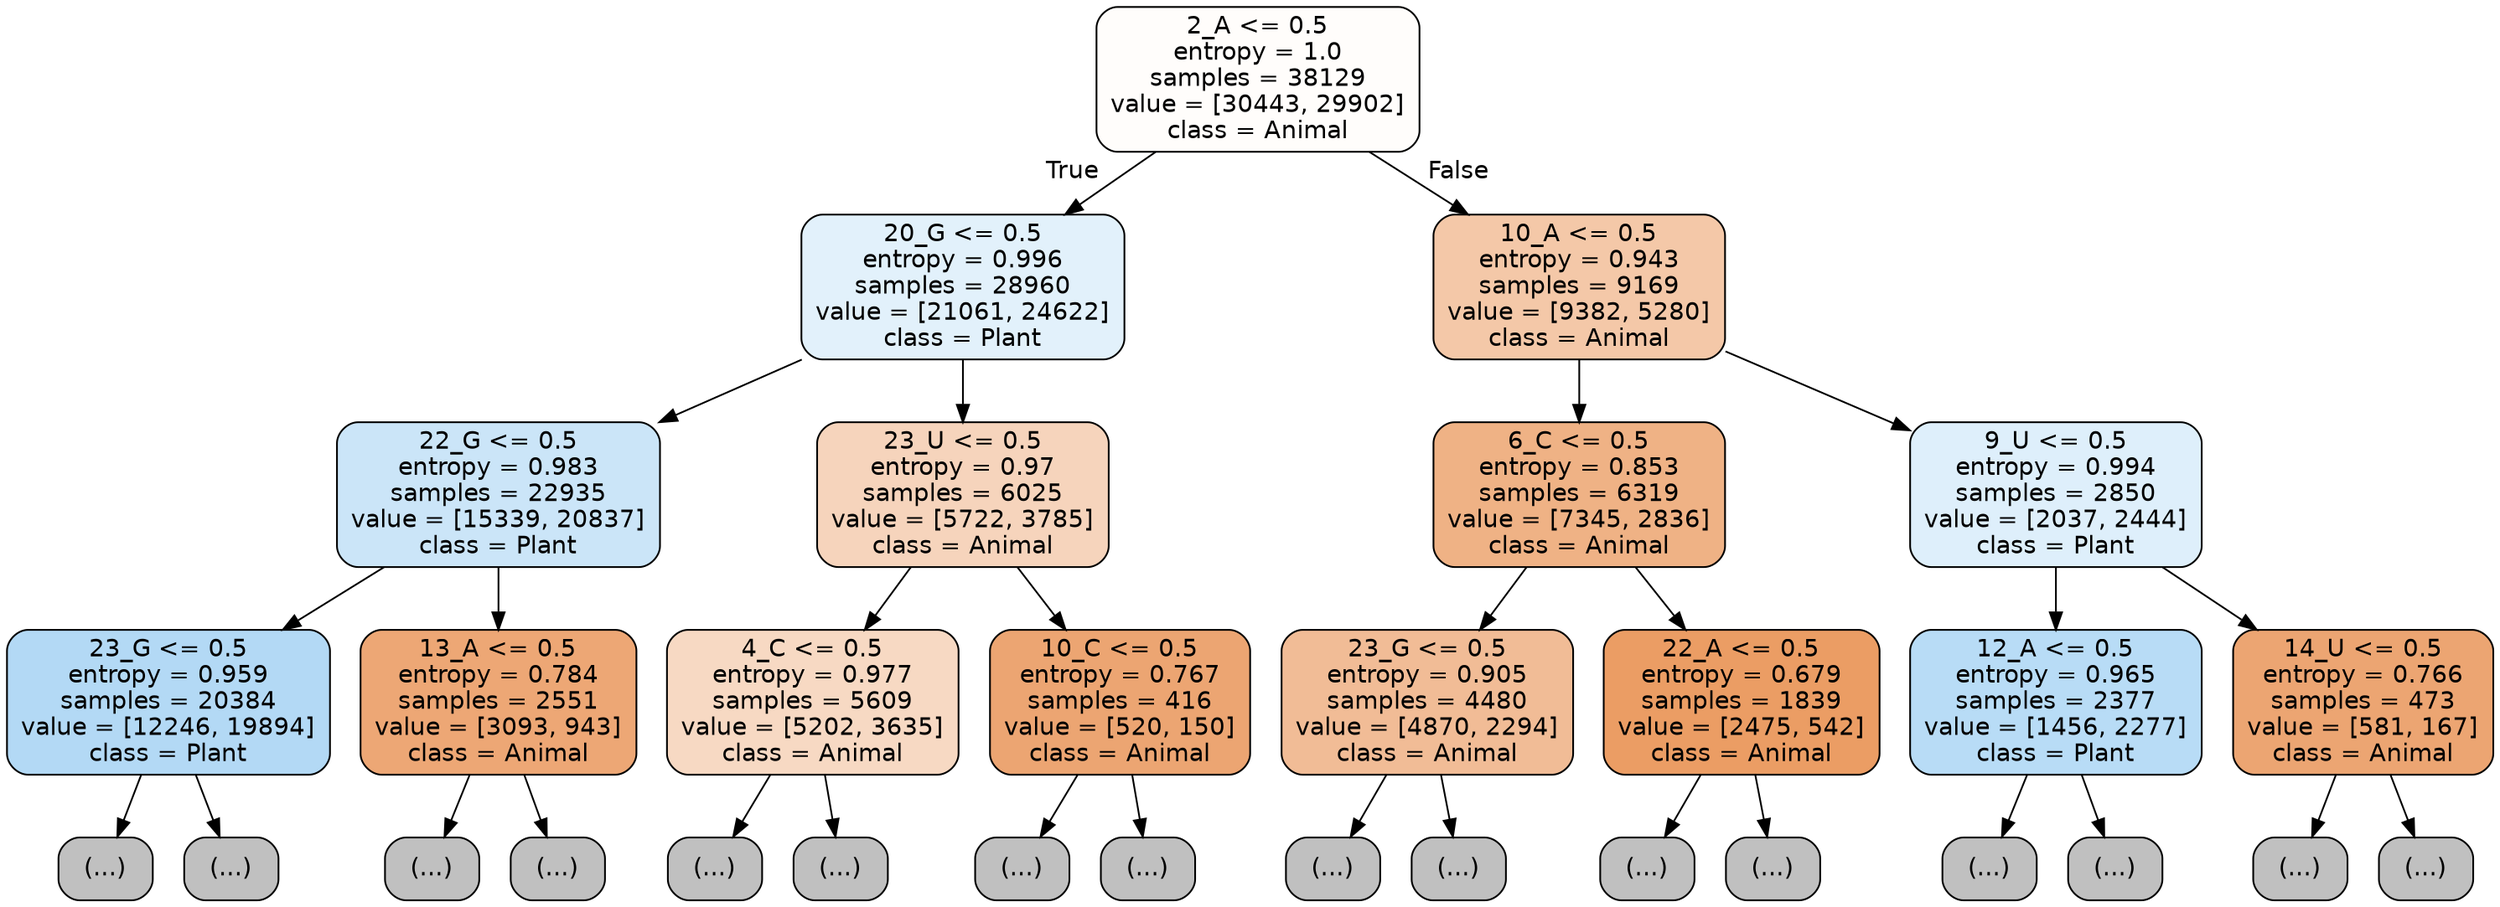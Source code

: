 digraph Tree {
node [shape=box, style="filled, rounded", color="black", fontname="helvetica"] ;
edge [fontname="helvetica"] ;
0 [label="2_A <= 0.5\nentropy = 1.0\nsamples = 38129\nvalue = [30443, 29902]\nclass = Animal", fillcolor="#fffdfb"] ;
1 [label="20_G <= 0.5\nentropy = 0.996\nsamples = 28960\nvalue = [21061, 24622]\nclass = Plant", fillcolor="#e2f1fb"] ;
0 -> 1 [labeldistance=2.5, labelangle=45, headlabel="True"] ;
2 [label="22_G <= 0.5\nentropy = 0.983\nsamples = 22935\nvalue = [15339, 20837]\nclass = Plant", fillcolor="#cbe5f8"] ;
1 -> 2 ;
3 [label="23_G <= 0.5\nentropy = 0.959\nsamples = 20384\nvalue = [12246, 19894]\nclass = Plant", fillcolor="#b3d9f5"] ;
2 -> 3 ;
4 [label="(...)", fillcolor="#C0C0C0"] ;
3 -> 4 ;
8129 [label="(...)", fillcolor="#C0C0C0"] ;
3 -> 8129 ;
8412 [label="13_A <= 0.5\nentropy = 0.784\nsamples = 2551\nvalue = [3093, 943]\nclass = Animal", fillcolor="#eda775"] ;
2 -> 8412 ;
8413 [label="(...)", fillcolor="#C0C0C0"] ;
8412 -> 8413 ;
9278 [label="(...)", fillcolor="#C0C0C0"] ;
8412 -> 9278 ;
9553 [label="23_U <= 0.5\nentropy = 0.97\nsamples = 6025\nvalue = [5722, 3785]\nclass = Animal", fillcolor="#f6d4bc"] ;
1 -> 9553 ;
9554 [label="4_C <= 0.5\nentropy = 0.977\nsamples = 5609\nvalue = [5202, 3635]\nclass = Animal", fillcolor="#f7d9c3"] ;
9553 -> 9554 ;
9555 [label="(...)", fillcolor="#C0C0C0"] ;
9554 -> 9555 ;
11896 [label="(...)", fillcolor="#C0C0C0"] ;
9554 -> 11896 ;
12483 [label="10_C <= 0.5\nentropy = 0.767\nsamples = 416\nvalue = [520, 150]\nclass = Animal", fillcolor="#eca572"] ;
9553 -> 12483 ;
12484 [label="(...)", fillcolor="#C0C0C0"] ;
12483 -> 12484 ;
12635 [label="(...)", fillcolor="#C0C0C0"] ;
12483 -> 12635 ;
12670 [label="10_A <= 0.5\nentropy = 0.943\nsamples = 9169\nvalue = [9382, 5280]\nclass = Animal", fillcolor="#f4c8a8"] ;
0 -> 12670 [labeldistance=2.5, labelangle=-45, headlabel="False"] ;
12671 [label="6_C <= 0.5\nentropy = 0.853\nsamples = 6319\nvalue = [7345, 2836]\nclass = Animal", fillcolor="#efb285"] ;
12670 -> 12671 ;
12672 [label="23_G <= 0.5\nentropy = 0.905\nsamples = 4480\nvalue = [4870, 2294]\nclass = Animal", fillcolor="#f1bc96"] ;
12671 -> 12672 ;
12673 [label="(...)", fillcolor="#C0C0C0"] ;
12672 -> 12673 ;
14878 [label="(...)", fillcolor="#C0C0C0"] ;
12672 -> 14878 ;
14999 [label="22_A <= 0.5\nentropy = 0.679\nsamples = 1839\nvalue = [2475, 542]\nclass = Animal", fillcolor="#eb9d64"] ;
12671 -> 14999 ;
15000 [label="(...)", fillcolor="#C0C0C0"] ;
14999 -> 15000 ;
15585 [label="(...)", fillcolor="#C0C0C0"] ;
14999 -> 15585 ;
15670 [label="9_U <= 0.5\nentropy = 0.994\nsamples = 2850\nvalue = [2037, 2444]\nclass = Plant", fillcolor="#deeffb"] ;
12670 -> 15670 ;
15671 [label="12_A <= 0.5\nentropy = 0.965\nsamples = 2377\nvalue = [1456, 2277]\nclass = Plant", fillcolor="#b8dcf6"] ;
15670 -> 15671 ;
15672 [label="(...)", fillcolor="#C0C0C0"] ;
15671 -> 15672 ;
16279 [label="(...)", fillcolor="#C0C0C0"] ;
15671 -> 16279 ;
16494 [label="14_U <= 0.5\nentropy = 0.766\nsamples = 473\nvalue = [581, 167]\nclass = Animal", fillcolor="#eca572"] ;
15670 -> 16494 ;
16495 [label="(...)", fillcolor="#C0C0C0"] ;
16494 -> 16495 ;
16656 [label="(...)", fillcolor="#C0C0C0"] ;
16494 -> 16656 ;
}